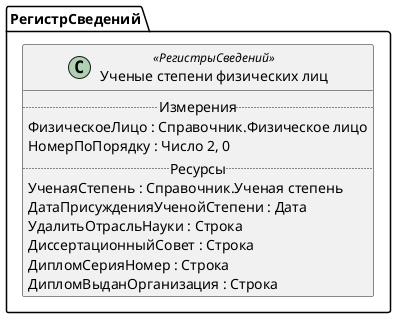 ﻿@startuml УченыеСтепениФизическихЛиц
'!include templates.wsd
'..\include templates.wsd
class РегистрСведений.УченыеСтепениФизическихЛиц as "Ученые степени физических лиц" <<РегистрыСведений>>
{
..Измерения..
ФизическоеЛицо : Справочник.Физическое лицо
НомерПоПорядку : Число 2, 0
..Ресурсы..
УченаяСтепень : Справочник.Ученая степень
ДатаПрисужденияУченойСтепени : Дата
УдалитьОтрасльНауки : Строка
ДиссертационныйСовет : Строка
ДипломСерияНомер : Строка
ДипломВыданОрганизация : Строка
}
@enduml

